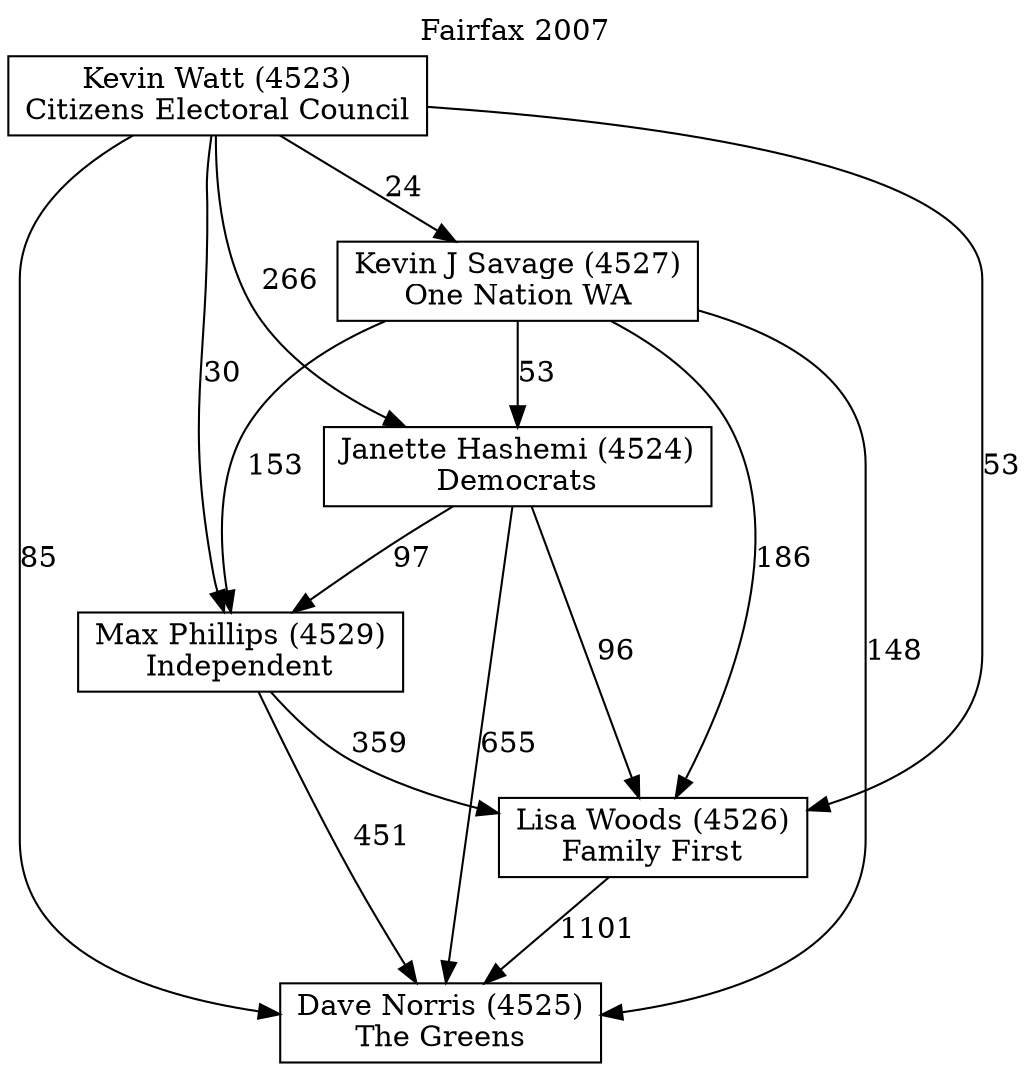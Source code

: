 // House preference flow
digraph "Dave Norris (4525)_Fairfax_2007" {
	graph [label="Fairfax 2007" labelloc=t mclimit=10]
	node [shape=box]
	"Dave Norris (4525)" [label="Dave Norris (4525)
The Greens"]
	"Lisa Woods (4526)" [label="Lisa Woods (4526)
Family First"]
	"Max Phillips (4529)" [label="Max Phillips (4529)
Independent"]
	"Janette Hashemi (4524)" [label="Janette Hashemi (4524)
Democrats"]
	"Kevin J Savage (4527)" [label="Kevin J Savage (4527)
One Nation WA"]
	"Kevin Watt (4523)" [label="Kevin Watt (4523)
Citizens Electoral Council"]
	"Dave Norris (4525)" [label="Dave Norris (4525)
The Greens"]
	"Max Phillips (4529)" [label="Max Phillips (4529)
Independent"]
	"Janette Hashemi (4524)" [label="Janette Hashemi (4524)
Democrats"]
	"Kevin J Savage (4527)" [label="Kevin J Savage (4527)
One Nation WA"]
	"Kevin Watt (4523)" [label="Kevin Watt (4523)
Citizens Electoral Council"]
	"Dave Norris (4525)" [label="Dave Norris (4525)
The Greens"]
	"Janette Hashemi (4524)" [label="Janette Hashemi (4524)
Democrats"]
	"Kevin J Savage (4527)" [label="Kevin J Savage (4527)
One Nation WA"]
	"Kevin Watt (4523)" [label="Kevin Watt (4523)
Citizens Electoral Council"]
	"Dave Norris (4525)" [label="Dave Norris (4525)
The Greens"]
	"Kevin J Savage (4527)" [label="Kevin J Savage (4527)
One Nation WA"]
	"Kevin Watt (4523)" [label="Kevin Watt (4523)
Citizens Electoral Council"]
	"Dave Norris (4525)" [label="Dave Norris (4525)
The Greens"]
	"Kevin Watt (4523)" [label="Kevin Watt (4523)
Citizens Electoral Council"]
	"Kevin Watt (4523)" [label="Kevin Watt (4523)
Citizens Electoral Council"]
	"Kevin J Savage (4527)" [label="Kevin J Savage (4527)
One Nation WA"]
	"Kevin Watt (4523)" [label="Kevin Watt (4523)
Citizens Electoral Council"]
	"Kevin Watt (4523)" [label="Kevin Watt (4523)
Citizens Electoral Council"]
	"Janette Hashemi (4524)" [label="Janette Hashemi (4524)
Democrats"]
	"Kevin J Savage (4527)" [label="Kevin J Savage (4527)
One Nation WA"]
	"Kevin Watt (4523)" [label="Kevin Watt (4523)
Citizens Electoral Council"]
	"Janette Hashemi (4524)" [label="Janette Hashemi (4524)
Democrats"]
	"Kevin Watt (4523)" [label="Kevin Watt (4523)
Citizens Electoral Council"]
	"Kevin Watt (4523)" [label="Kevin Watt (4523)
Citizens Electoral Council"]
	"Kevin J Savage (4527)" [label="Kevin J Savage (4527)
One Nation WA"]
	"Kevin Watt (4523)" [label="Kevin Watt (4523)
Citizens Electoral Council"]
	"Kevin Watt (4523)" [label="Kevin Watt (4523)
Citizens Electoral Council"]
	"Max Phillips (4529)" [label="Max Phillips (4529)
Independent"]
	"Janette Hashemi (4524)" [label="Janette Hashemi (4524)
Democrats"]
	"Kevin J Savage (4527)" [label="Kevin J Savage (4527)
One Nation WA"]
	"Kevin Watt (4523)" [label="Kevin Watt (4523)
Citizens Electoral Council"]
	"Max Phillips (4529)" [label="Max Phillips (4529)
Independent"]
	"Kevin J Savage (4527)" [label="Kevin J Savage (4527)
One Nation WA"]
	"Kevin Watt (4523)" [label="Kevin Watt (4523)
Citizens Electoral Council"]
	"Max Phillips (4529)" [label="Max Phillips (4529)
Independent"]
	"Kevin Watt (4523)" [label="Kevin Watt (4523)
Citizens Electoral Council"]
	"Kevin Watt (4523)" [label="Kevin Watt (4523)
Citizens Electoral Council"]
	"Kevin J Savage (4527)" [label="Kevin J Savage (4527)
One Nation WA"]
	"Kevin Watt (4523)" [label="Kevin Watt (4523)
Citizens Electoral Council"]
	"Kevin Watt (4523)" [label="Kevin Watt (4523)
Citizens Electoral Council"]
	"Janette Hashemi (4524)" [label="Janette Hashemi (4524)
Democrats"]
	"Kevin J Savage (4527)" [label="Kevin J Savage (4527)
One Nation WA"]
	"Kevin Watt (4523)" [label="Kevin Watt (4523)
Citizens Electoral Council"]
	"Janette Hashemi (4524)" [label="Janette Hashemi (4524)
Democrats"]
	"Kevin Watt (4523)" [label="Kevin Watt (4523)
Citizens Electoral Council"]
	"Kevin Watt (4523)" [label="Kevin Watt (4523)
Citizens Electoral Council"]
	"Kevin J Savage (4527)" [label="Kevin J Savage (4527)
One Nation WA"]
	"Kevin Watt (4523)" [label="Kevin Watt (4523)
Citizens Electoral Council"]
	"Kevin Watt (4523)" [label="Kevin Watt (4523)
Citizens Electoral Council"]
	"Lisa Woods (4526)" [label="Lisa Woods (4526)
Family First"]
	"Max Phillips (4529)" [label="Max Phillips (4529)
Independent"]
	"Janette Hashemi (4524)" [label="Janette Hashemi (4524)
Democrats"]
	"Kevin J Savage (4527)" [label="Kevin J Savage (4527)
One Nation WA"]
	"Kevin Watt (4523)" [label="Kevin Watt (4523)
Citizens Electoral Council"]
	"Lisa Woods (4526)" [label="Lisa Woods (4526)
Family First"]
	"Janette Hashemi (4524)" [label="Janette Hashemi (4524)
Democrats"]
	"Kevin J Savage (4527)" [label="Kevin J Savage (4527)
One Nation WA"]
	"Kevin Watt (4523)" [label="Kevin Watt (4523)
Citizens Electoral Council"]
	"Lisa Woods (4526)" [label="Lisa Woods (4526)
Family First"]
	"Kevin J Savage (4527)" [label="Kevin J Savage (4527)
One Nation WA"]
	"Kevin Watt (4523)" [label="Kevin Watt (4523)
Citizens Electoral Council"]
	"Lisa Woods (4526)" [label="Lisa Woods (4526)
Family First"]
	"Kevin Watt (4523)" [label="Kevin Watt (4523)
Citizens Electoral Council"]
	"Kevin Watt (4523)" [label="Kevin Watt (4523)
Citizens Electoral Council"]
	"Kevin J Savage (4527)" [label="Kevin J Savage (4527)
One Nation WA"]
	"Kevin Watt (4523)" [label="Kevin Watt (4523)
Citizens Electoral Council"]
	"Kevin Watt (4523)" [label="Kevin Watt (4523)
Citizens Electoral Council"]
	"Janette Hashemi (4524)" [label="Janette Hashemi (4524)
Democrats"]
	"Kevin J Savage (4527)" [label="Kevin J Savage (4527)
One Nation WA"]
	"Kevin Watt (4523)" [label="Kevin Watt (4523)
Citizens Electoral Council"]
	"Janette Hashemi (4524)" [label="Janette Hashemi (4524)
Democrats"]
	"Kevin Watt (4523)" [label="Kevin Watt (4523)
Citizens Electoral Council"]
	"Kevin Watt (4523)" [label="Kevin Watt (4523)
Citizens Electoral Council"]
	"Kevin J Savage (4527)" [label="Kevin J Savage (4527)
One Nation WA"]
	"Kevin Watt (4523)" [label="Kevin Watt (4523)
Citizens Electoral Council"]
	"Kevin Watt (4523)" [label="Kevin Watt (4523)
Citizens Electoral Council"]
	"Max Phillips (4529)" [label="Max Phillips (4529)
Independent"]
	"Janette Hashemi (4524)" [label="Janette Hashemi (4524)
Democrats"]
	"Kevin J Savage (4527)" [label="Kevin J Savage (4527)
One Nation WA"]
	"Kevin Watt (4523)" [label="Kevin Watt (4523)
Citizens Electoral Council"]
	"Max Phillips (4529)" [label="Max Phillips (4529)
Independent"]
	"Kevin J Savage (4527)" [label="Kevin J Savage (4527)
One Nation WA"]
	"Kevin Watt (4523)" [label="Kevin Watt (4523)
Citizens Electoral Council"]
	"Max Phillips (4529)" [label="Max Phillips (4529)
Independent"]
	"Kevin Watt (4523)" [label="Kevin Watt (4523)
Citizens Electoral Council"]
	"Kevin Watt (4523)" [label="Kevin Watt (4523)
Citizens Electoral Council"]
	"Kevin J Savage (4527)" [label="Kevin J Savage (4527)
One Nation WA"]
	"Kevin Watt (4523)" [label="Kevin Watt (4523)
Citizens Electoral Council"]
	"Kevin Watt (4523)" [label="Kevin Watt (4523)
Citizens Electoral Council"]
	"Janette Hashemi (4524)" [label="Janette Hashemi (4524)
Democrats"]
	"Kevin J Savage (4527)" [label="Kevin J Savage (4527)
One Nation WA"]
	"Kevin Watt (4523)" [label="Kevin Watt (4523)
Citizens Electoral Council"]
	"Janette Hashemi (4524)" [label="Janette Hashemi (4524)
Democrats"]
	"Kevin Watt (4523)" [label="Kevin Watt (4523)
Citizens Electoral Council"]
	"Kevin Watt (4523)" [label="Kevin Watt (4523)
Citizens Electoral Council"]
	"Kevin J Savage (4527)" [label="Kevin J Savage (4527)
One Nation WA"]
	"Kevin Watt (4523)" [label="Kevin Watt (4523)
Citizens Electoral Council"]
	"Kevin Watt (4523)" [label="Kevin Watt (4523)
Citizens Electoral Council"]
	"Lisa Woods (4526)" -> "Dave Norris (4525)" [label=1101]
	"Max Phillips (4529)" -> "Lisa Woods (4526)" [label=359]
	"Janette Hashemi (4524)" -> "Max Phillips (4529)" [label=97]
	"Kevin J Savage (4527)" -> "Janette Hashemi (4524)" [label=53]
	"Kevin Watt (4523)" -> "Kevin J Savage (4527)" [label=24]
	"Max Phillips (4529)" -> "Dave Norris (4525)" [label=451]
	"Janette Hashemi (4524)" -> "Dave Norris (4525)" [label=655]
	"Kevin J Savage (4527)" -> "Dave Norris (4525)" [label=148]
	"Kevin Watt (4523)" -> "Dave Norris (4525)" [label=85]
	"Kevin Watt (4523)" -> "Janette Hashemi (4524)" [label=266]
	"Kevin J Savage (4527)" -> "Max Phillips (4529)" [label=153]
	"Kevin Watt (4523)" -> "Max Phillips (4529)" [label=30]
	"Janette Hashemi (4524)" -> "Lisa Woods (4526)" [label=96]
	"Kevin J Savage (4527)" -> "Lisa Woods (4526)" [label=186]
	"Kevin Watt (4523)" -> "Lisa Woods (4526)" [label=53]
}
